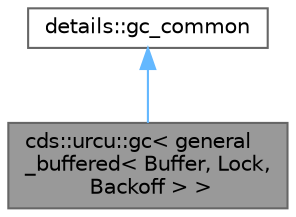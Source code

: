 digraph "cds::urcu::gc&lt; general_buffered&lt; Buffer, Lock, Backoff &gt; &gt;"
{
 // LATEX_PDF_SIZE
  bgcolor="transparent";
  edge [fontname=Helvetica,fontsize=10,labelfontname=Helvetica,labelfontsize=10];
  node [fontname=Helvetica,fontsize=10,shape=box,height=0.2,width=0.4];
  Node1 [id="Node000001",label="cds::urcu::gc\< general\l_buffered\< Buffer, Lock,\l Backoff \> \>",height=0.2,width=0.4,color="gray40", fillcolor="grey60", style="filled", fontcolor="black",tooltip="User-space general-purpose RCU with deferred buffered reclamation"];
  Node2 -> Node1 [id="edge1_Node000001_Node000002",dir="back",color="steelblue1",style="solid",tooltip=" "];
  Node2 [id="Node000002",label="details::gc_common",height=0.2,width=0.4,color="gray40", fillcolor="white", style="filled",tooltip=" "];
}

